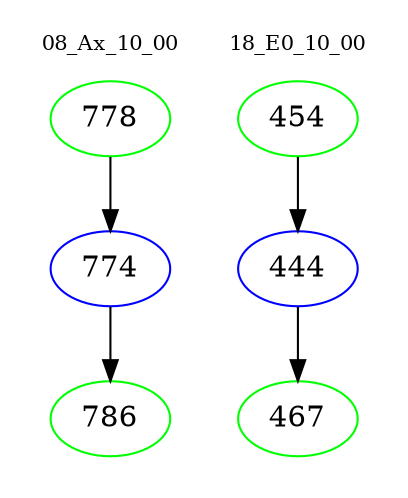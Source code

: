 digraph{
subgraph cluster_0 {
color = white
label = "08_Ax_10_00";
fontsize=10;
T0_778 [label="778", color="green"]
T0_778 -> T0_774 [color="black"]
T0_774 [label="774", color="blue"]
T0_774 -> T0_786 [color="black"]
T0_786 [label="786", color="green"]
}
subgraph cluster_1 {
color = white
label = "18_E0_10_00";
fontsize=10;
T1_454 [label="454", color="green"]
T1_454 -> T1_444 [color="black"]
T1_444 [label="444", color="blue"]
T1_444 -> T1_467 [color="black"]
T1_467 [label="467", color="green"]
}
}
